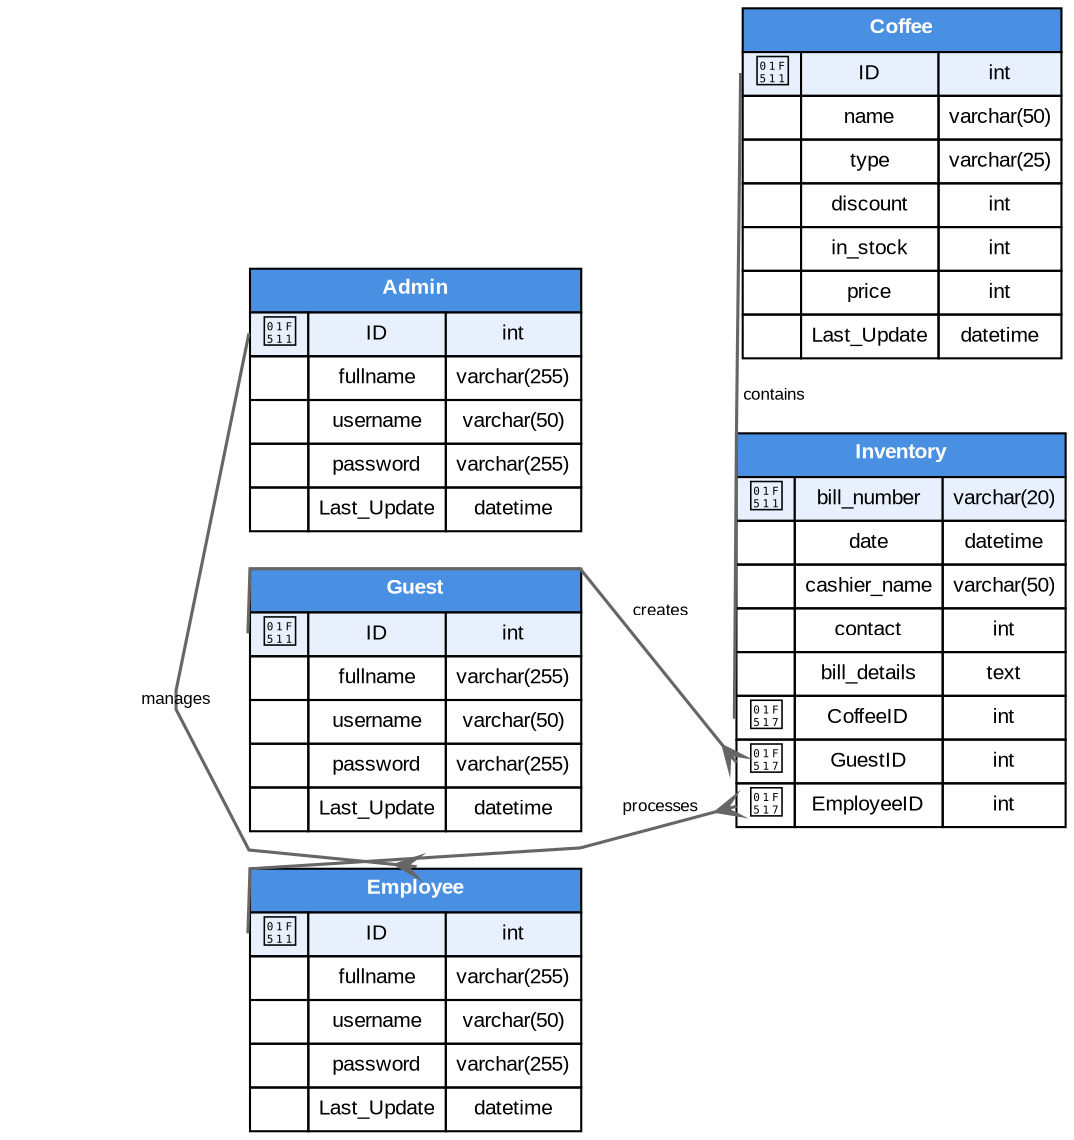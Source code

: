 digraph CoffeeShop {
    rankdir=LR;
    splines=polyline;
    node [fontname="Arial", fontsize=10];
    edge [fontname="Arial", fontsize=8];
    
    // Entity Nodes
    node [shape=none, margin=0];
    
    Admin [label=<
        <TABLE BORDER="0" CELLBORDER="1" CELLSPACING="0" CELLPADDING="4">
            <TR><TD COLSPAN="3" BGCOLOR="#4A90E2" PORT="header"><FONT COLOR="white"><B>Admin</B></FONT></TD></TR>
            <TR><TD PORT="pk" BGCOLOR="#E8F0FE">🔑</TD><TD BGCOLOR="#E8F0FE">ID</TD><TD BGCOLOR="#E8F0FE">int</TD></TR>
            <TR><TD> </TD><TD>fullname</TD><TD>varchar(255)</TD></TR>
            <TR><TD> </TD><TD>username</TD><TD>varchar(50)</TD></TR>
            <TR><TD> </TD><TD>password</TD><TD>varchar(255)</TD></TR>
            <TR><TD> </TD><TD>Last_Update</TD><TD>datetime</TD></TR>
        </TABLE>>];
    
    Employee [label=<
        <TABLE BORDER="0" CELLBORDER="1" CELLSPACING="0" CELLPADDING="4">
            <TR><TD COLSPAN="3" BGCOLOR="#4A90E2" PORT="header"><FONT COLOR="white"><B>Employee</B></FONT></TD></TR>
            <TR><TD PORT="pk" BGCOLOR="#E8F0FE">🔑</TD><TD BGCOLOR="#E8F0FE">ID</TD><TD BGCOLOR="#E8F0FE">int</TD></TR>
            <TR><TD> </TD><TD>fullname</TD><TD>varchar(255)</TD></TR>
            <TR><TD> </TD><TD>username</TD><TD>varchar(50)</TD></TR>
            <TR><TD> </TD><TD>password</TD><TD>varchar(255)</TD></TR>
            <TR><TD> </TD><TD>Last_Update</TD><TD>datetime</TD></TR>
        </TABLE>>];
    
    Guest [label=<
        <TABLE BORDER="0" CELLBORDER="1" CELLSPACING="0" CELLPADDING="4">
            <TR><TD COLSPAN="3" BGCOLOR="#4A90E2" PORT="header"><FONT COLOR="white"><B>Guest</B></FONT></TD></TR>
            <TR><TD PORT="pk" BGCOLOR="#E8F0FE">🔑</TD><TD BGCOLOR="#E8F0FE">ID</TD><TD BGCOLOR="#E8F0FE">int</TD></TR>
            <TR><TD> </TD><TD>fullname</TD><TD>varchar(255)</TD></TR>
            <TR><TD> </TD><TD>username</TD><TD>varchar(50)</TD></TR>
            <TR><TD> </TD><TD>password</TD><TD>varchar(255)</TD></TR>
            <TR><TD> </TD><TD>Last_Update</TD><TD>datetime</TD></TR>
        </TABLE>>];
    
    Coffee [label=<
        <TABLE BORDER="0" CELLBORDER="1" CELLSPACING="0" CELLPADDING="4">
            <TR><TD COLSPAN="3" BGCOLOR="#4A90E2" PORT="header"><FONT COLOR="white"><B>Coffee</B></FONT></TD></TR>
            <TR><TD PORT="pk" BGCOLOR="#E8F0FE">🔑</TD><TD BGCOLOR="#E8F0FE">ID</TD><TD BGCOLOR="#E8F0FE">int</TD></TR>
            <TR><TD> </TD><TD>name</TD><TD>varchar(50)</TD></TR>
            <TR><TD> </TD><TD>type</TD><TD>varchar(25)</TD></TR>
            <TR><TD> </TD><TD>discount</TD><TD>int</TD></TR>
            <TR><TD> </TD><TD>in_stock</TD><TD>int</TD></TR>
            <TR><TD> </TD><TD>price</TD><TD>int</TD></TR>
            <TR><TD> </TD><TD>Last_Update</TD><TD>datetime</TD></TR>
        </TABLE>>];
    
    Inventory [label=<
        <TABLE BORDER="0" CELLBORDER="1" CELLSPACING="0" CELLPADDING="4">
            <TR><TD COLSPAN="3" BGCOLOR="#4A90E2" PORT="header"><FONT COLOR="white"><B>Inventory</B></FONT></TD></TR>
            <TR><TD PORT="pk" BGCOLOR="#E8F0FE">🔑</TD><TD BGCOLOR="#E8F0FE">bill_number</TD><TD BGCOLOR="#E8F0FE">varchar(20)</TD></TR>
            <TR><TD> </TD><TD>date</TD><TD>datetime</TD></TR>
            <TR><TD> </TD><TD>cashier_name</TD><TD>varchar(50)</TD></TR>
            <TR><TD> </TD><TD>contact</TD><TD>int</TD></TR>
            <TR><TD> </TD><TD>bill_details</TD><TD>text</TD></TR>
            <TR><TD PORT="fk1">🔗</TD><TD>CoffeeID</TD><TD>int</TD></TR>
            <TR><TD PORT="fk2">🔗</TD><TD>GuestID</TD><TD>int</TD></TR>
            <TR><TD PORT="fk3">🔗</TD><TD>EmployeeID</TD><TD>int</TD></TR>
        </TABLE>>];
    
    // Relationship edges
    edge [dir=forward, arrowhead=crow, color="#666666", penwidth=1.5];
    
    Admin:pk -> Employee:header [label=" manages"];
    Guest:pk -> Inventory:fk2 [label=" creates"];
    Coffee:pk -> Inventory:fk1 [label=" contains"];
    Employee:pk -> Inventory:fk3 [label=" processes"];
    
    // Layout
    {rank=same; Admin Employee Guest}
    {rank=same; Coffee Inventory}
}
